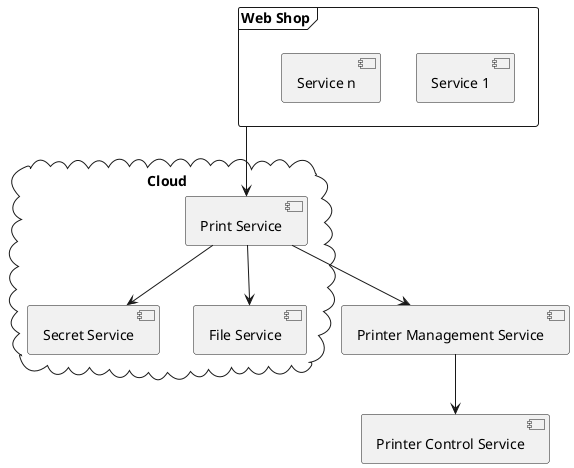 @startuml name ComponentDiagramm
frame "Web Shop" {
  [Service 1]
  [Service n]
}

cloud "Cloud" {
  [Print Service]
  [Secret Service]
  [File Service]
}

[Web Shop] --> [Print Service]
[Print Service] --> [Secret Service]
[Print Service] --> [File Service]
[Print Service] --> [Printer Management Service]
[Printer Management Service] --> [Printer Control Service]
@enduml
